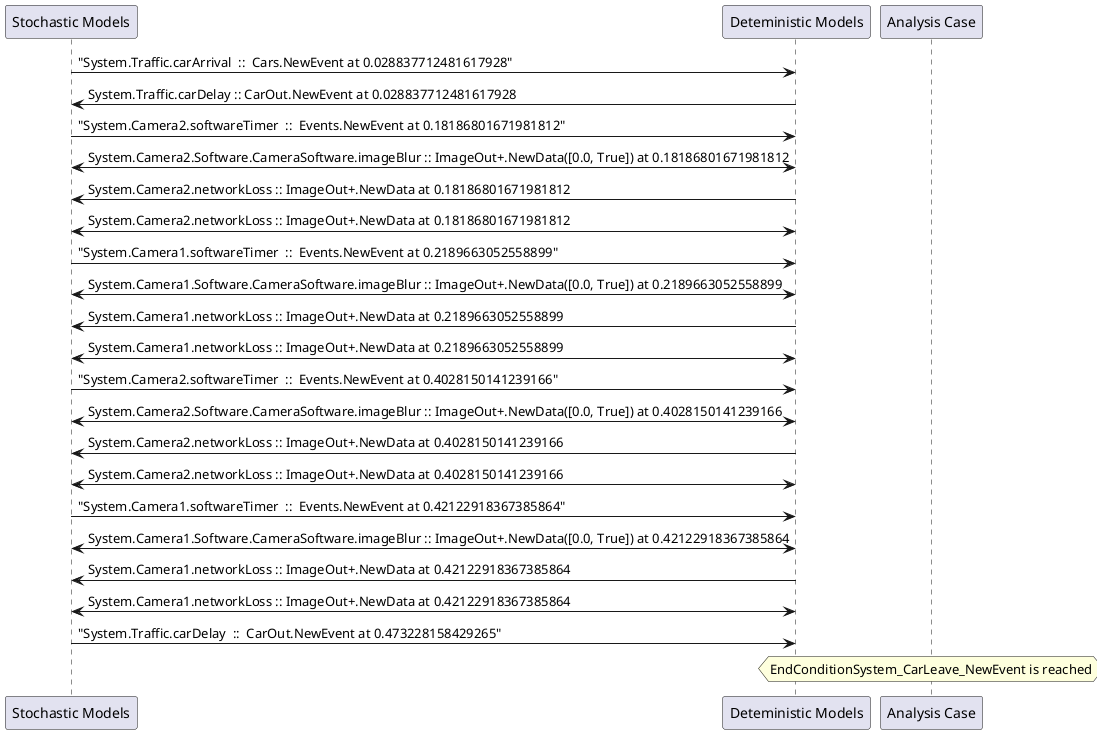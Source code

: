 
	@startuml
	participant "Stochastic Models" as stochmodel
	participant "Deteministic Models" as detmodel
	participant "Analysis Case" as analysis
	{7898_stop} stochmodel -> detmodel : "System.Traffic.carArrival  ::  Cars.NewEvent at 0.028837712481617928"
{7906_start} detmodel -> stochmodel : System.Traffic.carDelay :: CarOut.NewEvent at 0.028837712481617928
{7882_stop} stochmodel -> detmodel : "System.Camera2.softwareTimer  ::  Events.NewEvent at 0.18186801671981812"
detmodel <-> stochmodel : System.Camera2.Software.CameraSoftware.imageBlur :: ImageOut+.NewData([0.0, True]) at 0.18186801671981812
detmodel -> stochmodel : System.Camera2.networkLoss :: ImageOut+.NewData at 0.18186801671981812
detmodel <-> stochmodel : System.Camera2.networkLoss :: ImageOut+.NewData at 0.18186801671981812
{7867_stop} stochmodel -> detmodel : "System.Camera1.softwareTimer  ::  Events.NewEvent at 0.2189663052558899"
detmodel <-> stochmodel : System.Camera1.Software.CameraSoftware.imageBlur :: ImageOut+.NewData([0.0, True]) at 0.2189663052558899
detmodel -> stochmodel : System.Camera1.networkLoss :: ImageOut+.NewData at 0.2189663052558899
detmodel <-> stochmodel : System.Camera1.networkLoss :: ImageOut+.NewData at 0.2189663052558899
{7883_stop} stochmodel -> detmodel : "System.Camera2.softwareTimer  ::  Events.NewEvent at 0.4028150141239166"
detmodel <-> stochmodel : System.Camera2.Software.CameraSoftware.imageBlur :: ImageOut+.NewData([0.0, True]) at 0.4028150141239166
detmodel -> stochmodel : System.Camera2.networkLoss :: ImageOut+.NewData at 0.4028150141239166
detmodel <-> stochmodel : System.Camera2.networkLoss :: ImageOut+.NewData at 0.4028150141239166
{7868_stop} stochmodel -> detmodel : "System.Camera1.softwareTimer  ::  Events.NewEvent at 0.42122918367385864"
detmodel <-> stochmodel : System.Camera1.Software.CameraSoftware.imageBlur :: ImageOut+.NewData([0.0, True]) at 0.42122918367385864
detmodel -> stochmodel : System.Camera1.networkLoss :: ImageOut+.NewData at 0.42122918367385864
detmodel <-> stochmodel : System.Camera1.networkLoss :: ImageOut+.NewData at 0.42122918367385864
{7906_stop} stochmodel -> detmodel : "System.Traffic.carDelay  ::  CarOut.NewEvent at 0.473228158429265"
{7906_start} <-> {7906_stop} : delay
hnote over analysis 
EndConditionSystem_CarLeave_NewEvent is reached
endnote
@enduml